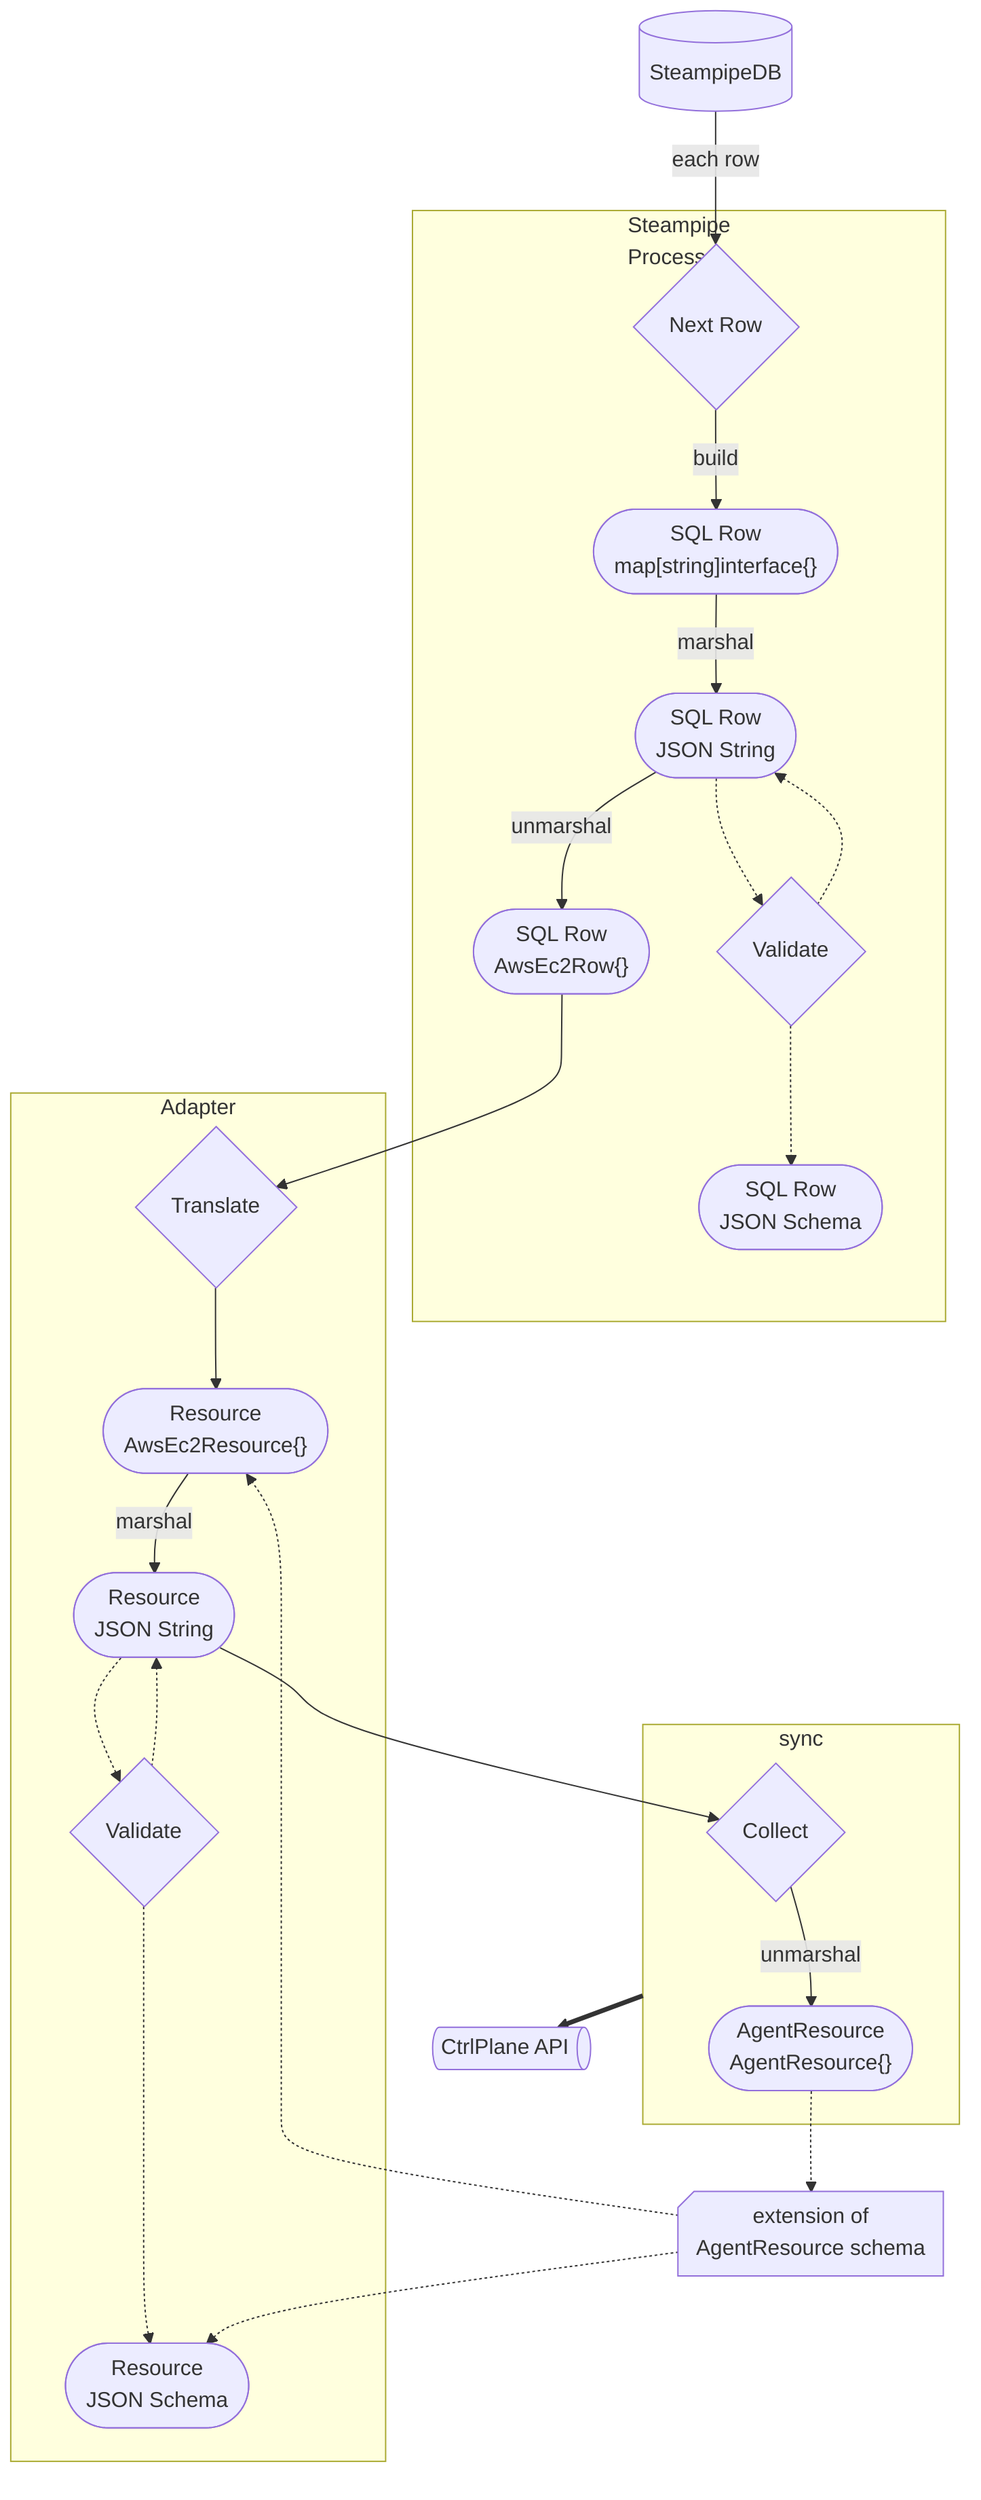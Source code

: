 flowchart TD
 subgraph s1["Steampipe 
  Processor"]
        F1{"Next Row"}
        OG1(["SQL Row
    map[string]interface{}"])
        STR1(["SQL Row
    JSON String"])
        V1{"Validate"}
        SCH1(["SQL Row
    JSON Schema"])
        GO1(["SQL Row
    AwsEc2Row{}"])
  end
 subgraph ad["Adapter"]
        M2{"Translate"}
        GO2(["Resource
    AwsEc2Resource{}"])
        STR2(["Resource
    JSON String"])
        V2{"Validate"}
        SCH2(["Resource
    JSON Schema"])
  end
 subgraph sync["sync"]
        M3{"Collect"}
        GO3(["AgentResource
  AgentResource{}"])
  end
    SPDB[("SteampipeDB")] -- each row --> F1
    F1 -- build --> OG1
    OG1 -- marshal --> STR1
    STR1 -.-> V1
    V1 -.-> STR1 & SCH1
    STR1 -- unmarshal --> GO1
    GO1 --> M2
    M2 --> GO2
    GO2 -- marshal --> STR2
    STR2 -.-> V2
    V2 -.-> STR2 & SCH2
    note["extension of <br/>AgentResource schema"] -.-> GO2 & SCH2
    GO3 -.-> note
    M3 -- unmarshal --> GO3
    STR2 --> M3
    ctrlplane["CtrlPlane API"]

    note@{ shape: notch-rect}
    ctrlplane@{ shape: h-cyl}

    sync ==> ctrlplane